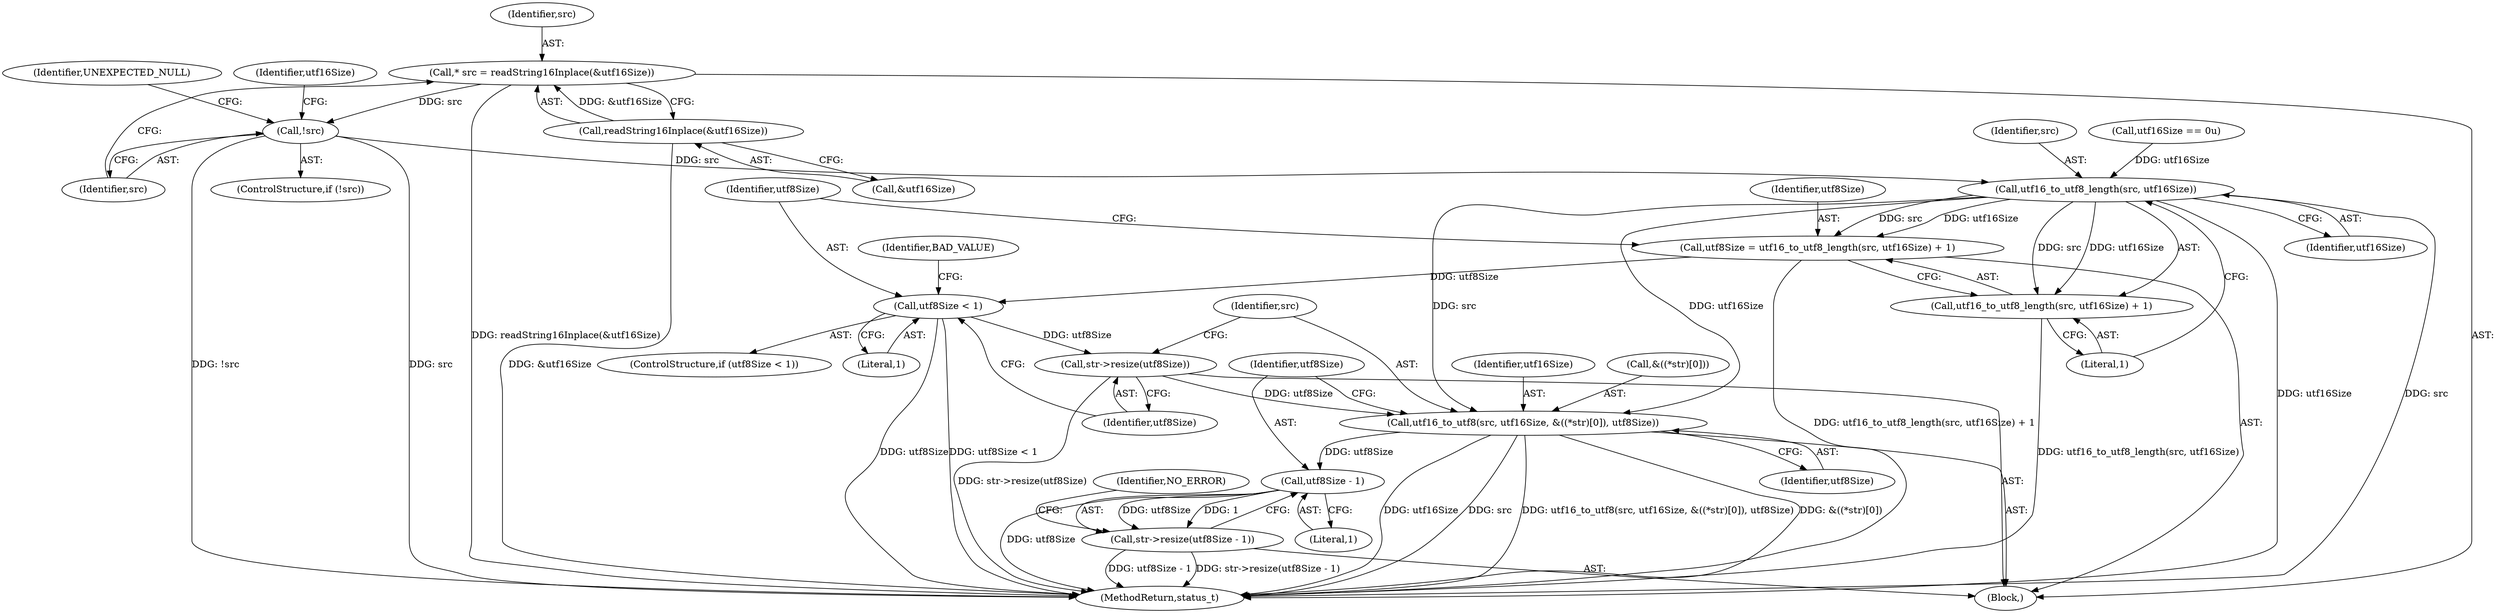 digraph "0_Android_1f4b49e64adf4623eefda503bca61e253597b9bf@API" {
"1000110" [label="(Call,* src = readString16Inplace(&utf16Size))"];
"1000112" [label="(Call,readString16Inplace(&utf16Size))"];
"1000116" [label="(Call,!src)"];
"1000133" [label="(Call,utf16_to_utf8_length(src, utf16Size))"];
"1000130" [label="(Call,utf8Size = utf16_to_utf8_length(src, utf16Size) + 1)"];
"1000138" [label="(Call,utf8Size < 1)"];
"1000144" [label="(Call,str->resize(utf8Size))"];
"1000146" [label="(Call,utf16_to_utf8(src, utf16Size, &((*str)[0]), utf8Size))"];
"1000156" [label="(Call,utf8Size - 1)"];
"1000155" [label="(Call,str->resize(utf8Size - 1))"];
"1000132" [label="(Call,utf16_to_utf8_length(src, utf16Size) + 1)"];
"1000104" [label="(Block,)"];
"1000133" [label="(Call,utf16_to_utf8_length(src, utf16Size))"];
"1000140" [label="(Literal,1)"];
"1000110" [label="(Call,* src = readString16Inplace(&utf16Size))"];
"1000154" [label="(Identifier,utf8Size)"];
"1000148" [label="(Identifier,utf16Size)"];
"1000117" [label="(Identifier,src)"];
"1000116" [label="(Call,!src)"];
"1000155" [label="(Call,str->resize(utf8Size - 1))"];
"1000136" [label="(Literal,1)"];
"1000113" [label="(Call,&utf16Size)"];
"1000147" [label="(Identifier,src)"];
"1000139" [label="(Identifier,utf8Size)"];
"1000112" [label="(Call,readString16Inplace(&utf16Size))"];
"1000138" [label="(Call,utf8Size < 1)"];
"1000145" [label="(Identifier,utf8Size)"];
"1000130" [label="(Call,utf8Size = utf16_to_utf8_length(src, utf16Size) + 1)"];
"1000144" [label="(Call,str->resize(utf8Size))"];
"1000122" [label="(Call,utf16Size == 0u)"];
"1000146" [label="(Call,utf16_to_utf8(src, utf16Size, &((*str)[0]), utf8Size))"];
"1000135" [label="(Identifier,utf16Size)"];
"1000132" [label="(Call,utf16_to_utf8_length(src, utf16Size) + 1)"];
"1000156" [label="(Call,utf8Size - 1)"];
"1000149" [label="(Call,&((*str)[0]))"];
"1000160" [label="(Identifier,NO_ERROR)"];
"1000158" [label="(Literal,1)"];
"1000131" [label="(Identifier,utf8Size)"];
"1000111" [label="(Identifier,src)"];
"1000157" [label="(Identifier,utf8Size)"];
"1000120" [label="(Identifier,UNEXPECTED_NULL)"];
"1000123" [label="(Identifier,utf16Size)"];
"1000134" [label="(Identifier,src)"];
"1000137" [label="(ControlStructure,if (utf8Size < 1))"];
"1000161" [label="(MethodReturn,status_t)"];
"1000115" [label="(ControlStructure,if (!src))"];
"1000143" [label="(Identifier,BAD_VALUE)"];
"1000110" -> "1000104"  [label="AST: "];
"1000110" -> "1000112"  [label="CFG: "];
"1000111" -> "1000110"  [label="AST: "];
"1000112" -> "1000110"  [label="AST: "];
"1000117" -> "1000110"  [label="CFG: "];
"1000110" -> "1000161"  [label="DDG: readString16Inplace(&utf16Size)"];
"1000112" -> "1000110"  [label="DDG: &utf16Size"];
"1000110" -> "1000116"  [label="DDG: src"];
"1000112" -> "1000113"  [label="CFG: "];
"1000113" -> "1000112"  [label="AST: "];
"1000112" -> "1000161"  [label="DDG: &utf16Size"];
"1000116" -> "1000115"  [label="AST: "];
"1000116" -> "1000117"  [label="CFG: "];
"1000117" -> "1000116"  [label="AST: "];
"1000120" -> "1000116"  [label="CFG: "];
"1000123" -> "1000116"  [label="CFG: "];
"1000116" -> "1000161"  [label="DDG: src"];
"1000116" -> "1000161"  [label="DDG: !src"];
"1000116" -> "1000133"  [label="DDG: src"];
"1000133" -> "1000132"  [label="AST: "];
"1000133" -> "1000135"  [label="CFG: "];
"1000134" -> "1000133"  [label="AST: "];
"1000135" -> "1000133"  [label="AST: "];
"1000136" -> "1000133"  [label="CFG: "];
"1000133" -> "1000161"  [label="DDG: src"];
"1000133" -> "1000161"  [label="DDG: utf16Size"];
"1000133" -> "1000130"  [label="DDG: src"];
"1000133" -> "1000130"  [label="DDG: utf16Size"];
"1000133" -> "1000132"  [label="DDG: src"];
"1000133" -> "1000132"  [label="DDG: utf16Size"];
"1000122" -> "1000133"  [label="DDG: utf16Size"];
"1000133" -> "1000146"  [label="DDG: src"];
"1000133" -> "1000146"  [label="DDG: utf16Size"];
"1000130" -> "1000104"  [label="AST: "];
"1000130" -> "1000132"  [label="CFG: "];
"1000131" -> "1000130"  [label="AST: "];
"1000132" -> "1000130"  [label="AST: "];
"1000139" -> "1000130"  [label="CFG: "];
"1000130" -> "1000161"  [label="DDG: utf16_to_utf8_length(src, utf16Size) + 1"];
"1000130" -> "1000138"  [label="DDG: utf8Size"];
"1000138" -> "1000137"  [label="AST: "];
"1000138" -> "1000140"  [label="CFG: "];
"1000139" -> "1000138"  [label="AST: "];
"1000140" -> "1000138"  [label="AST: "];
"1000143" -> "1000138"  [label="CFG: "];
"1000145" -> "1000138"  [label="CFG: "];
"1000138" -> "1000161"  [label="DDG: utf8Size"];
"1000138" -> "1000161"  [label="DDG: utf8Size < 1"];
"1000138" -> "1000144"  [label="DDG: utf8Size"];
"1000144" -> "1000104"  [label="AST: "];
"1000144" -> "1000145"  [label="CFG: "];
"1000145" -> "1000144"  [label="AST: "];
"1000147" -> "1000144"  [label="CFG: "];
"1000144" -> "1000161"  [label="DDG: str->resize(utf8Size)"];
"1000144" -> "1000146"  [label="DDG: utf8Size"];
"1000146" -> "1000104"  [label="AST: "];
"1000146" -> "1000154"  [label="CFG: "];
"1000147" -> "1000146"  [label="AST: "];
"1000148" -> "1000146"  [label="AST: "];
"1000149" -> "1000146"  [label="AST: "];
"1000154" -> "1000146"  [label="AST: "];
"1000157" -> "1000146"  [label="CFG: "];
"1000146" -> "1000161"  [label="DDG: utf16_to_utf8(src, utf16Size, &((*str)[0]), utf8Size)"];
"1000146" -> "1000161"  [label="DDG: &((*str)[0])"];
"1000146" -> "1000161"  [label="DDG: utf16Size"];
"1000146" -> "1000161"  [label="DDG: src"];
"1000146" -> "1000156"  [label="DDG: utf8Size"];
"1000156" -> "1000155"  [label="AST: "];
"1000156" -> "1000158"  [label="CFG: "];
"1000157" -> "1000156"  [label="AST: "];
"1000158" -> "1000156"  [label="AST: "];
"1000155" -> "1000156"  [label="CFG: "];
"1000156" -> "1000161"  [label="DDG: utf8Size"];
"1000156" -> "1000155"  [label="DDG: utf8Size"];
"1000156" -> "1000155"  [label="DDG: 1"];
"1000155" -> "1000104"  [label="AST: "];
"1000160" -> "1000155"  [label="CFG: "];
"1000155" -> "1000161"  [label="DDG: str->resize(utf8Size - 1)"];
"1000155" -> "1000161"  [label="DDG: utf8Size - 1"];
"1000132" -> "1000136"  [label="CFG: "];
"1000136" -> "1000132"  [label="AST: "];
"1000132" -> "1000161"  [label="DDG: utf16_to_utf8_length(src, utf16Size)"];
}
